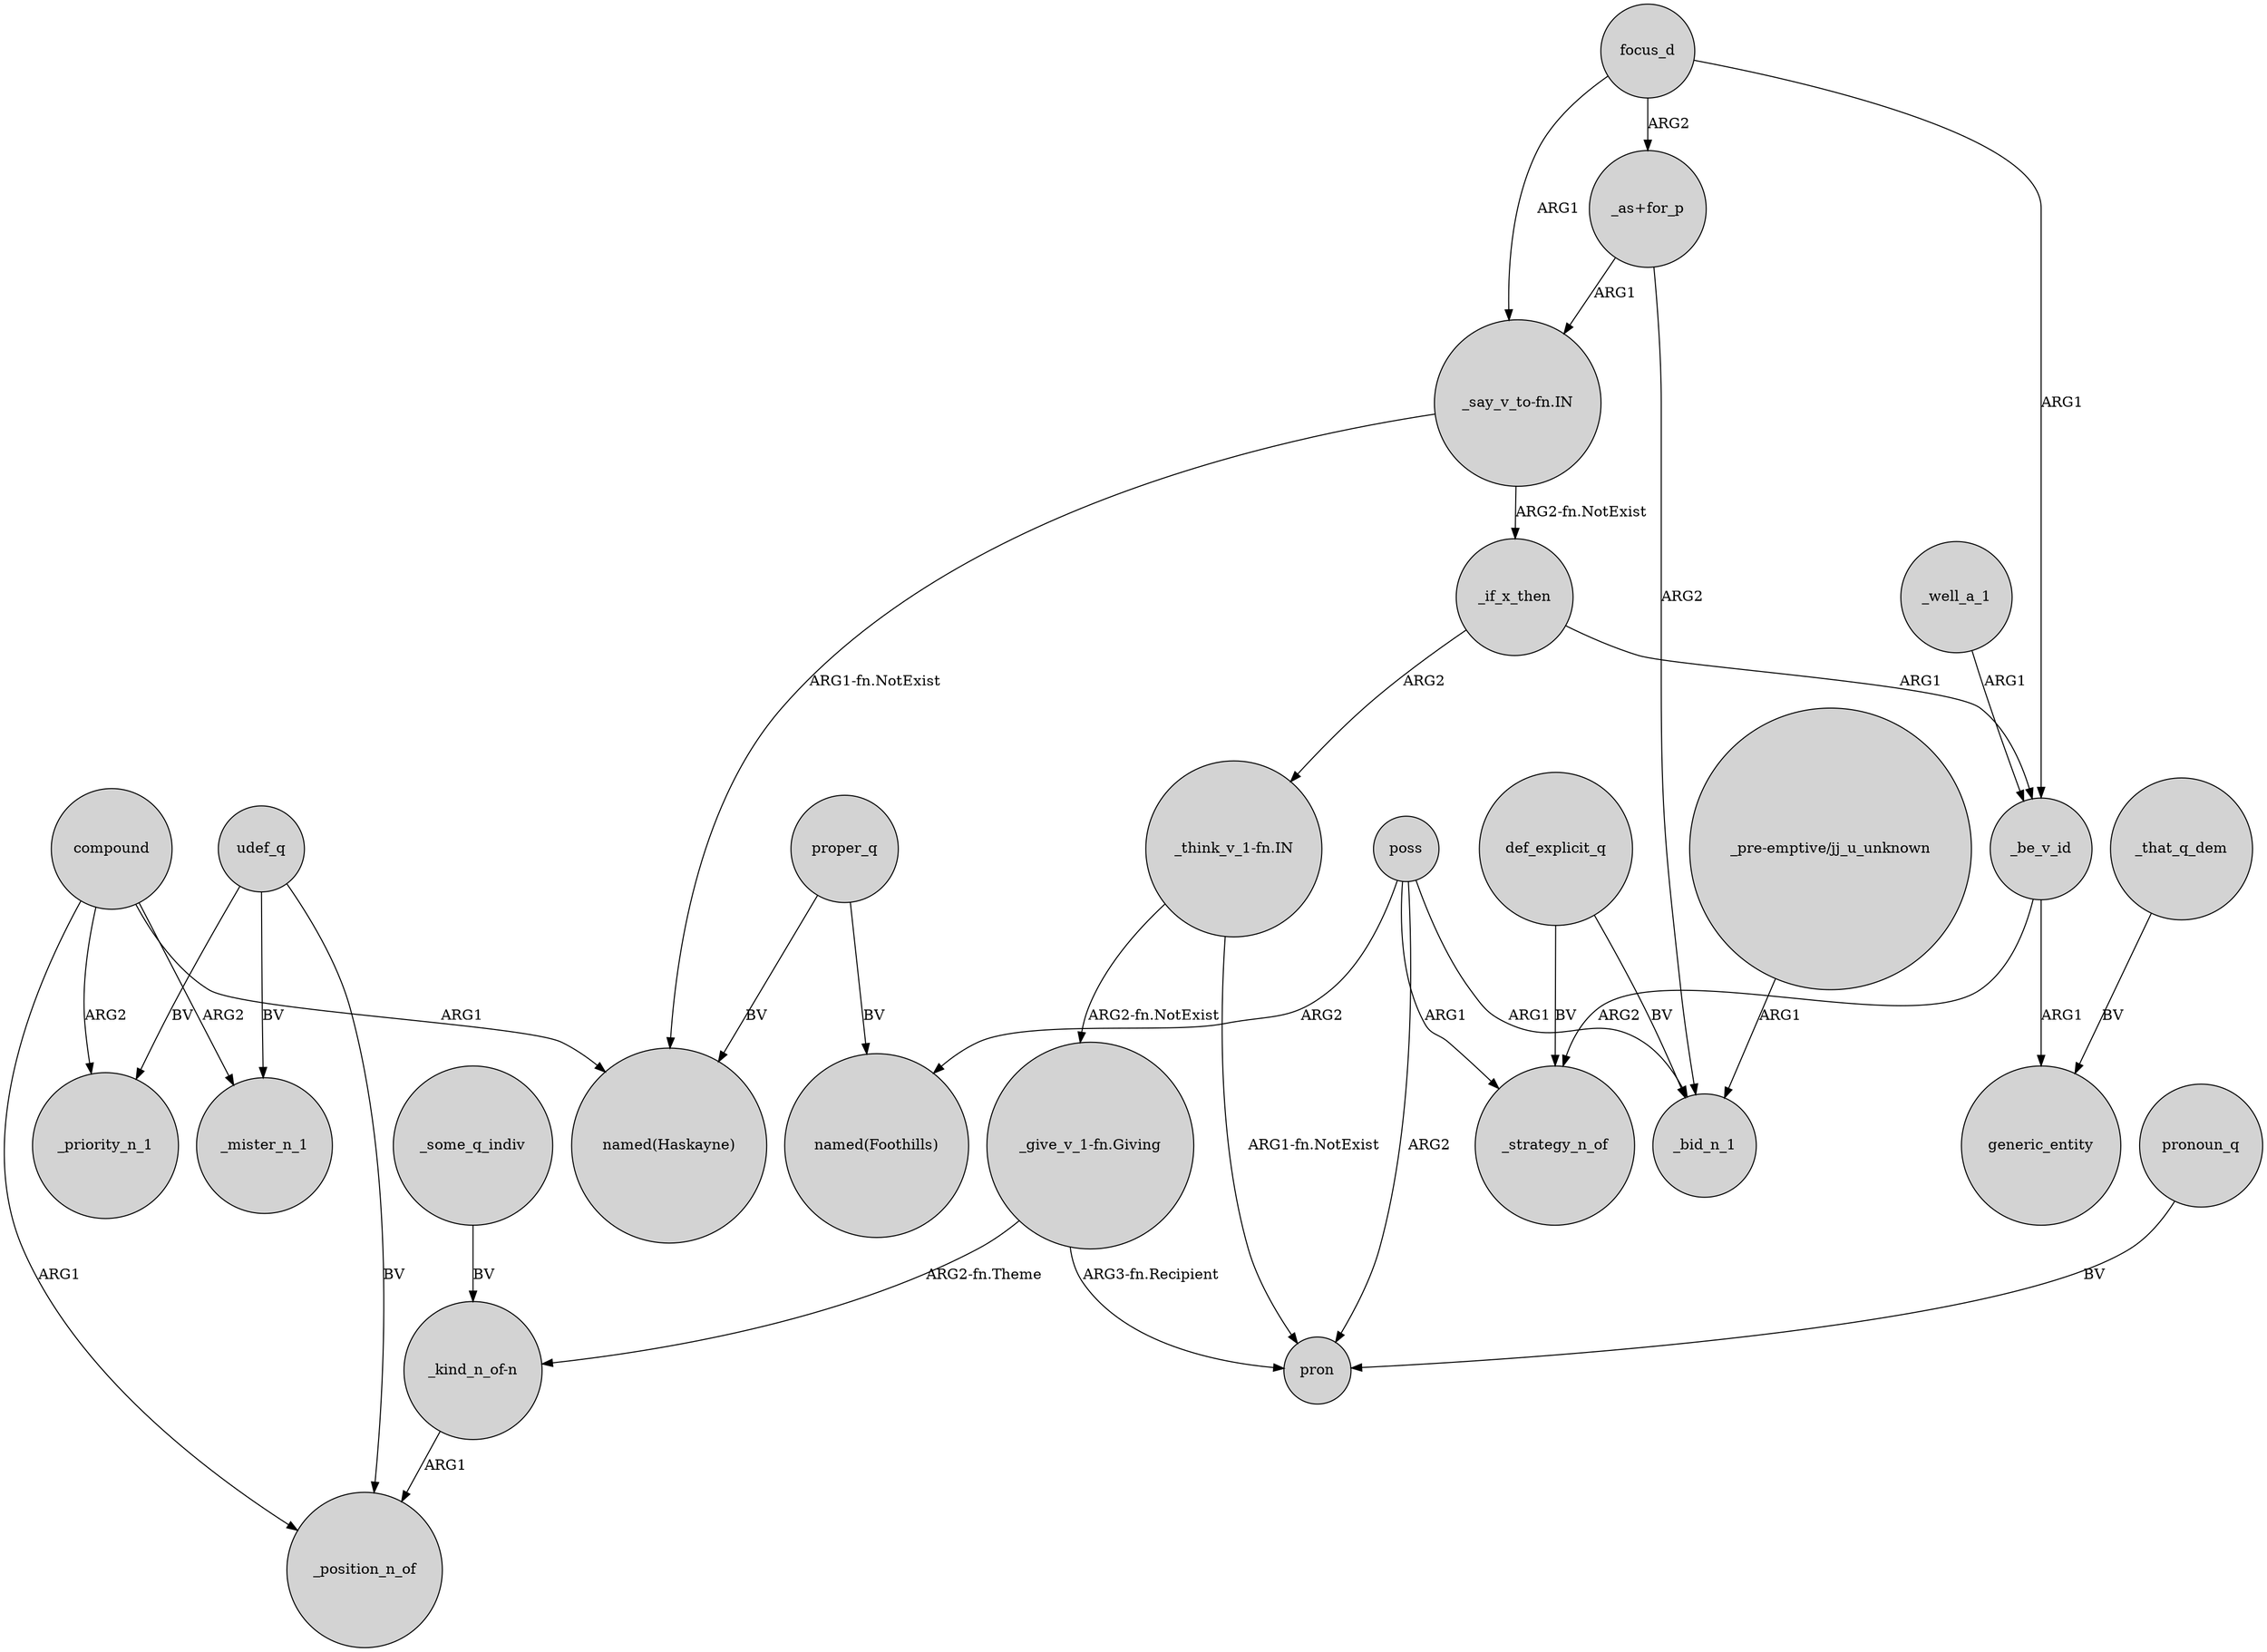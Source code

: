 digraph {
	node [shape=circle style=filled]
	compound -> _priority_n_1 [label=ARG2]
	"_as+for_p" -> _bid_n_1 [label=ARG2]
	_some_q_indiv -> "_kind_n_of-n" [label=BV]
	poss -> pron [label=ARG2]
	_that_q_dem -> generic_entity [label=BV]
	"_think_v_1-fn.IN" -> pron [label="ARG1-fn.NotExist"]
	poss -> _strategy_n_of [label=ARG1]
	"_kind_n_of-n" -> _position_n_of [label=ARG1]
	compound -> _mister_n_1 [label=ARG2]
	compound -> "named(Haskayne)" [label=ARG1]
	def_explicit_q -> _bid_n_1 [label=BV]
	udef_q -> _mister_n_1 [label=BV]
	_be_v_id -> _strategy_n_of [label=ARG2]
	_be_v_id -> generic_entity [label=ARG1]
	"_say_v_to-fn.IN" -> "named(Haskayne)" [label="ARG1-fn.NotExist"]
	"_give_v_1-fn.Giving" -> "_kind_n_of-n" [label="ARG2-fn.Theme"]
	"_think_v_1-fn.IN" -> "_give_v_1-fn.Giving" [label="ARG2-fn.NotExist"]
	pronoun_q -> pron [label=BV]
	_if_x_then -> "_think_v_1-fn.IN" [label=ARG2]
	focus_d -> _be_v_id [label=ARG1]
	focus_d -> "_as+for_p" [label=ARG2]
	poss -> _bid_n_1 [label=ARG1]
	compound -> _position_n_of [label=ARG1]
	poss -> "named(Foothills)" [label=ARG2]
	proper_q -> "named(Foothills)" [label=BV]
	_well_a_1 -> _be_v_id [label=ARG1]
	_if_x_then -> _be_v_id [label=ARG1]
	"_as+for_p" -> "_say_v_to-fn.IN" [label=ARG1]
	proper_q -> "named(Haskayne)" [label=BV]
	"_say_v_to-fn.IN" -> _if_x_then [label="ARG2-fn.NotExist"]
	def_explicit_q -> _strategy_n_of [label=BV]
	udef_q -> _priority_n_1 [label=BV]
	udef_q -> _position_n_of [label=BV]
	"_pre-emptive/jj_u_unknown" -> _bid_n_1 [label=ARG1]
	"_give_v_1-fn.Giving" -> pron [label="ARG3-fn.Recipient"]
	focus_d -> "_say_v_to-fn.IN" [label=ARG1]
}
